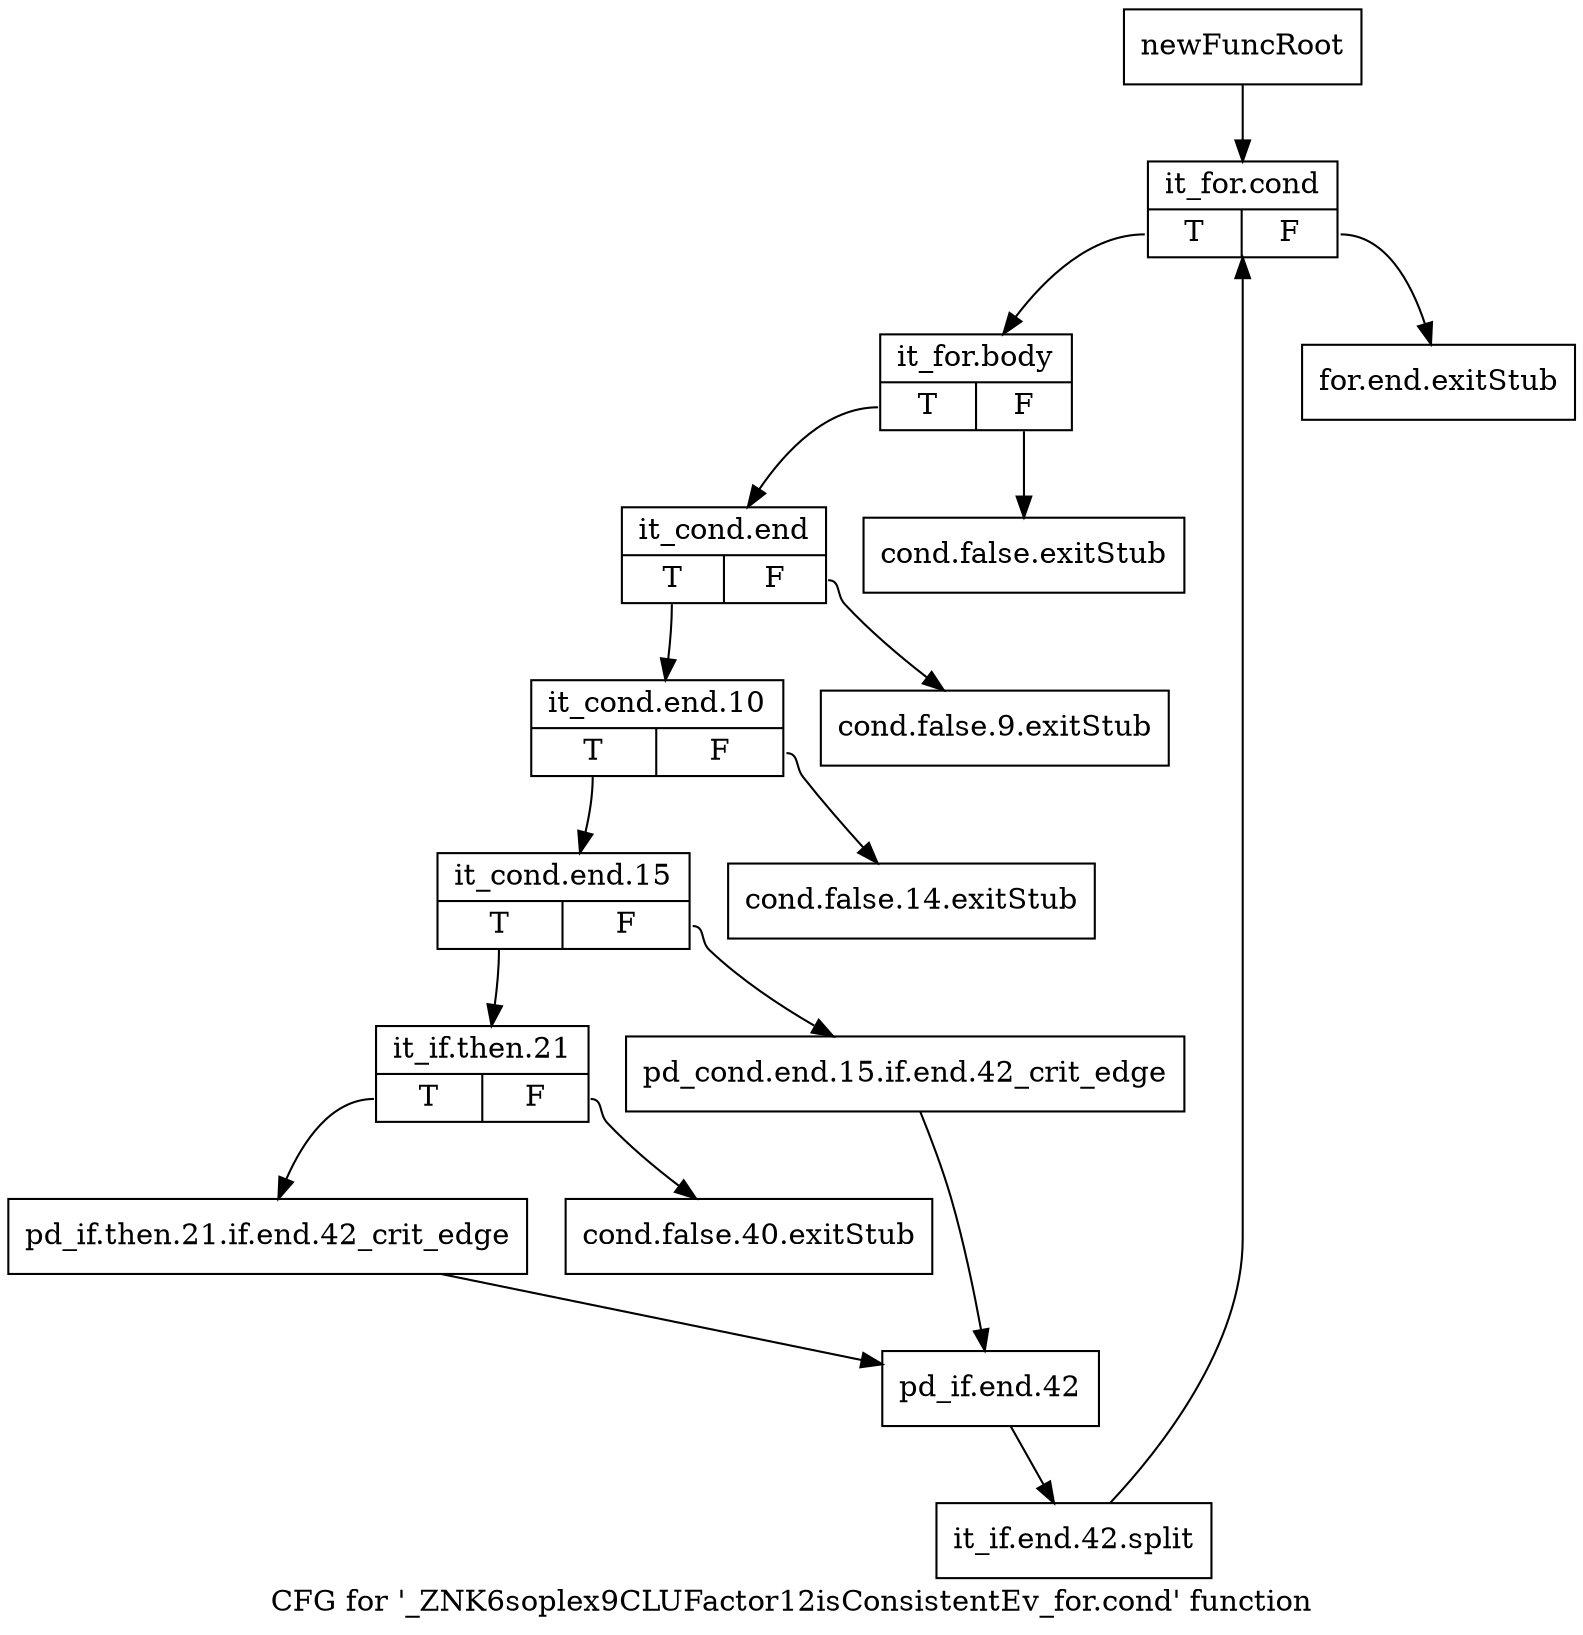 digraph "CFG for '_ZNK6soplex9CLUFactor12isConsistentEv_for.cond' function" {
	label="CFG for '_ZNK6soplex9CLUFactor12isConsistentEv_for.cond' function";

	Node0x2ca4560 [shape=record,label="{newFuncRoot}"];
	Node0x2ca4560 -> Node0x2ca4fd0;
	Node0x2ca45b0 [shape=record,label="{for.end.exitStub}"];
	Node0x2ca4600 [shape=record,label="{cond.false.exitStub}"];
	Node0x2ca4650 [shape=record,label="{cond.false.9.exitStub}"];
	Node0x2ca4f30 [shape=record,label="{cond.false.14.exitStub}"];
	Node0x2ca4f80 [shape=record,label="{cond.false.40.exitStub}"];
	Node0x2ca4fd0 [shape=record,label="{it_for.cond|{<s0>T|<s1>F}}"];
	Node0x2ca4fd0:s0 -> Node0x2ca5020;
	Node0x2ca4fd0:s1 -> Node0x2ca45b0;
	Node0x2ca5020 [shape=record,label="{it_for.body|{<s0>T|<s1>F}}"];
	Node0x2ca5020:s0 -> Node0x2ca5070;
	Node0x2ca5020:s1 -> Node0x2ca4600;
	Node0x2ca5070 [shape=record,label="{it_cond.end|{<s0>T|<s1>F}}"];
	Node0x2ca5070:s0 -> Node0x2ca50c0;
	Node0x2ca5070:s1 -> Node0x2ca4650;
	Node0x2ca50c0 [shape=record,label="{it_cond.end.10|{<s0>T|<s1>F}}"];
	Node0x2ca50c0:s0 -> Node0x2ca5110;
	Node0x2ca50c0:s1 -> Node0x2ca4f30;
	Node0x2ca5110 [shape=record,label="{it_cond.end.15|{<s0>T|<s1>F}}"];
	Node0x2ca5110:s0 -> Node0x2ca51b0;
	Node0x2ca5110:s1 -> Node0x2ca5160;
	Node0x2ca5160 [shape=record,label="{pd_cond.end.15.if.end.42_crit_edge}"];
	Node0x2ca5160 -> Node0x2ca5250;
	Node0x2ca51b0 [shape=record,label="{it_if.then.21|{<s0>T|<s1>F}}"];
	Node0x2ca51b0:s0 -> Node0x2ca5200;
	Node0x2ca51b0:s1 -> Node0x2ca4f80;
	Node0x2ca5200 [shape=record,label="{pd_if.then.21.if.end.42_crit_edge}"];
	Node0x2ca5200 -> Node0x2ca5250;
	Node0x2ca5250 [shape=record,label="{pd_if.end.42}"];
	Node0x2ca5250 -> Node0x33cc8d0;
	Node0x33cc8d0 [shape=record,label="{it_if.end.42.split}"];
	Node0x33cc8d0 -> Node0x2ca4fd0;
}
